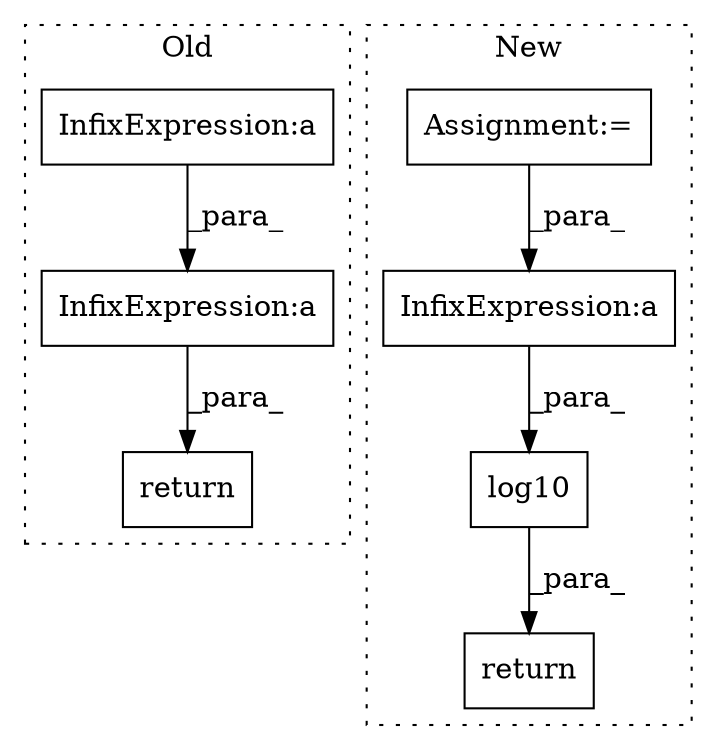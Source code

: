digraph G {
subgraph cluster0 {
1 [label="return" a="41" s="9331" l="12" shape="box"];
5 [label="InfixExpression:a" a="27" s="8916" l="3" shape="box"];
6 [label="InfixExpression:a" a="27" s="9199" l="3" shape="box"];
label = "Old";
style="dotted";
}
subgraph cluster1 {
2 [label="log10" a="32" s="9413,9424" l="6,1" shape="box"];
3 [label="return" a="41" s="9394" l="12" shape="box"];
4 [label="InfixExpression:a" a="27" s="9367" l="3" shape="box"];
7 [label="Assignment:=" a="7" s="9168,9269" l="53,2" shape="box"];
label = "New";
style="dotted";
}
2 -> 3 [label="_para_"];
4 -> 2 [label="_para_"];
5 -> 6 [label="_para_"];
6 -> 1 [label="_para_"];
7 -> 4 [label="_para_"];
}